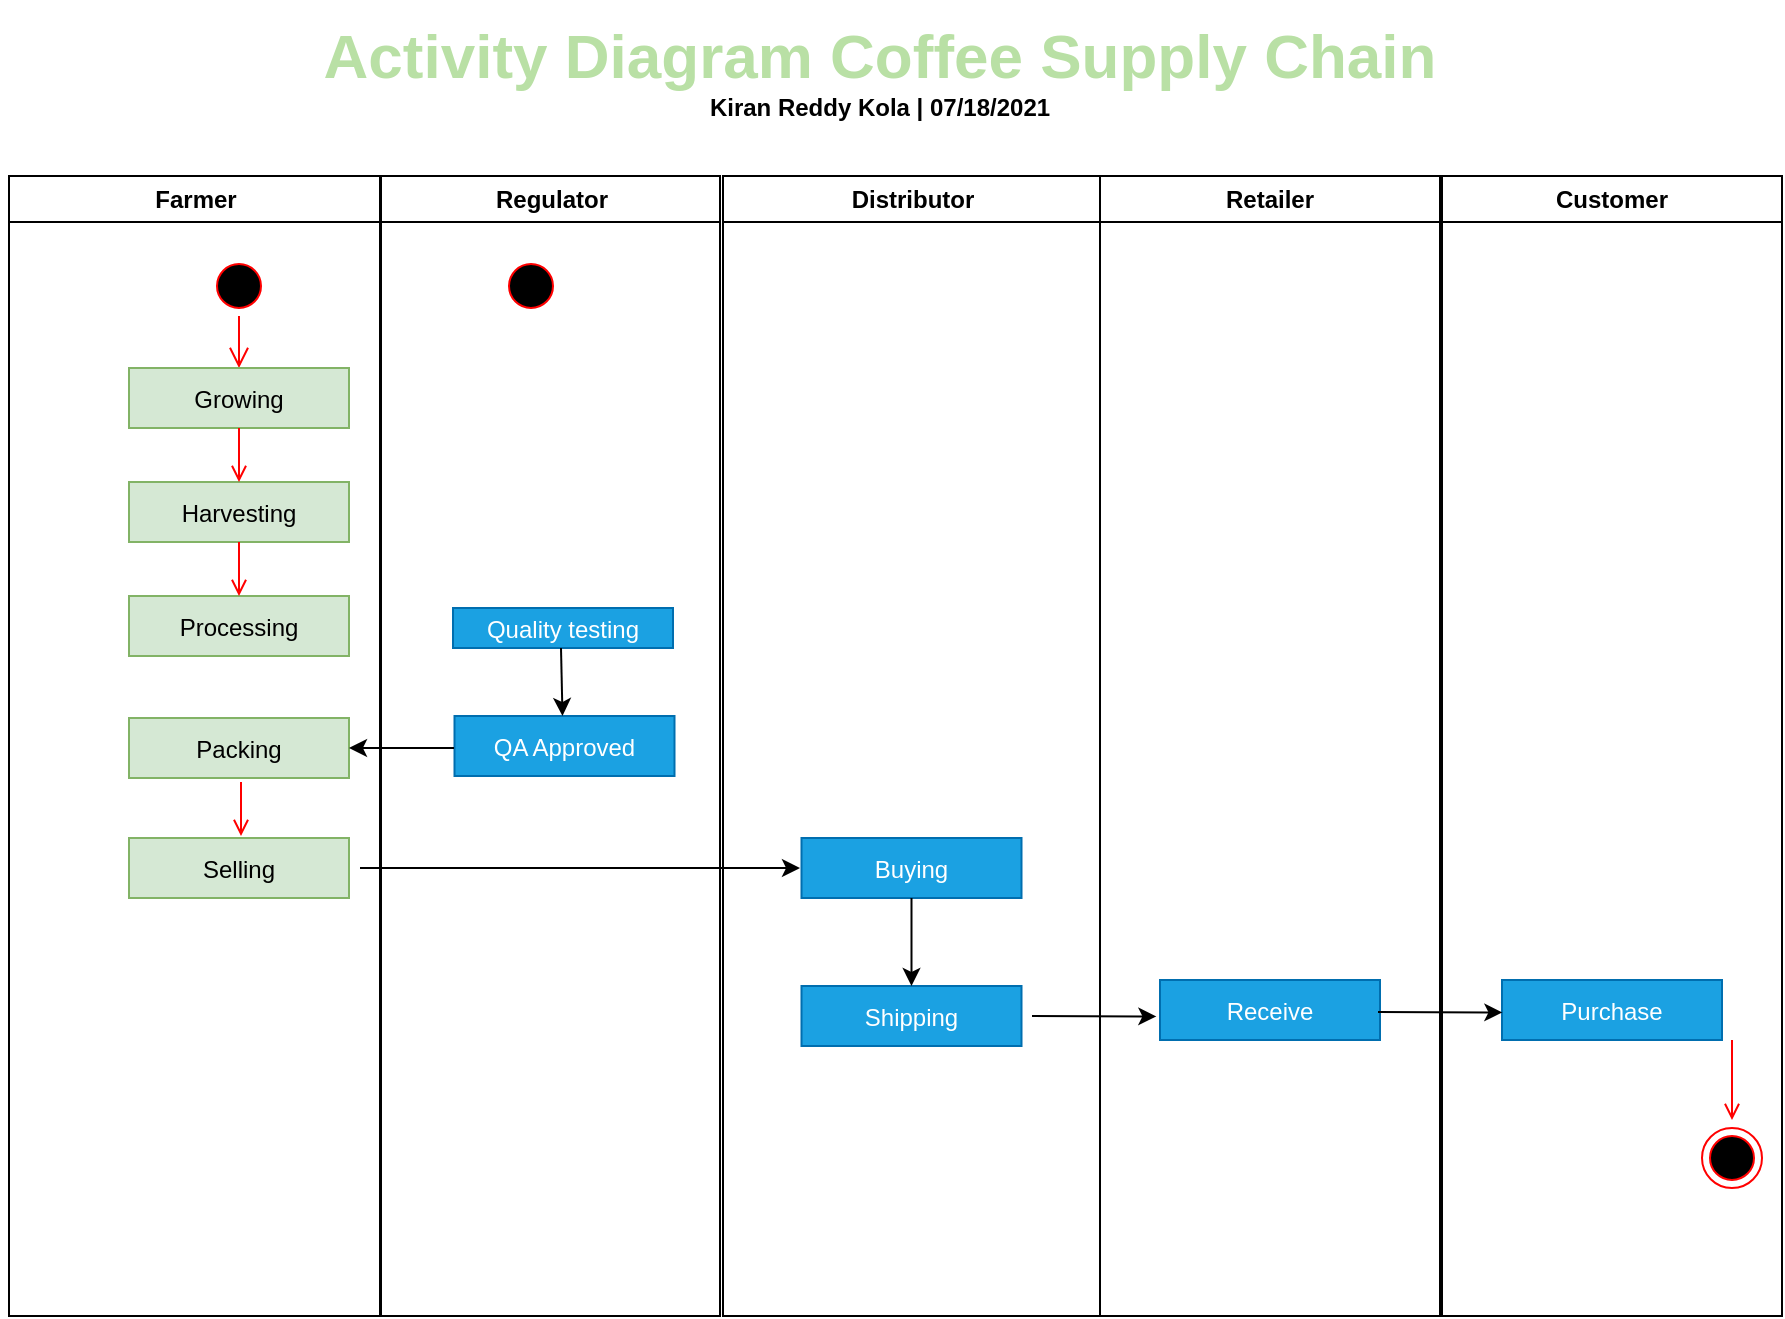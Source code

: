 <mxfile version="14.9.0" type="device"><diagram name="Page-1" id="e7e014a7-5840-1c2e-5031-d8a46d1fe8dd"><mxGraphModel dx="1038" dy="579" grid="1" gridSize="10" guides="1" tooltips="1" connect="1" arrows="1" fold="1" page="1" pageScale="1" pageWidth="1169" pageHeight="826" background="none" math="0" shadow="0"><root><mxCell id="0"/><mxCell id="1" parent="0"/><mxCell id="2" value="Farmer" style="swimlane;whiteSpace=wrap;startSize=23;" parent="1" vertex="1"><mxGeometry x="164.5" y="128" width="185.5" height="570" as="geometry"/></mxCell><mxCell id="5" value="" style="ellipse;shape=startState;fillColor=#000000;strokeColor=#ff0000;" parent="2" vertex="1"><mxGeometry x="100" y="40" width="30" height="30" as="geometry"/></mxCell><mxCell id="6" value="" style="edgeStyle=elbowEdgeStyle;elbow=horizontal;verticalAlign=bottom;endArrow=open;endSize=8;strokeColor=#FF0000;endFill=1;rounded=0" parent="2" source="5" target="7" edge="1"><mxGeometry x="100" y="40" as="geometry"><mxPoint x="115" y="110" as="targetPoint"/></mxGeometry></mxCell><mxCell id="7" value="Growing" style="fillColor=#d5e8d4;strokeColor=#82b366;" parent="2" vertex="1"><mxGeometry x="60" y="96" width="110" height="30" as="geometry"/></mxCell><mxCell id="8" value="Harvesting" style="fillColor=#d5e8d4;strokeColor=#82b366;" parent="2" vertex="1"><mxGeometry x="60" y="153" width="110" height="30" as="geometry"/></mxCell><mxCell id="9" value="" style="endArrow=open;strokeColor=#FF0000;endFill=1;rounded=0" parent="2" source="7" target="8" edge="1"><mxGeometry relative="1" as="geometry"/></mxCell><mxCell id="10" value="Processing" style="fillColor=#d5e8d4;strokeColor=#82b366;" parent="2" vertex="1"><mxGeometry x="60" y="210" width="110" height="30" as="geometry"/></mxCell><mxCell id="11" value="" style="endArrow=open;strokeColor=#FF0000;endFill=1;rounded=0" parent="2" source="8" target="10" edge="1"><mxGeometry relative="1" as="geometry"/></mxCell><mxCell id="b_E2dNX911tvWGJfpwmf-55" value="Selling" style="fillColor=#d5e8d4;strokeColor=#82b366;" parent="2" vertex="1"><mxGeometry x="60" y="331" width="110" height="30" as="geometry"/></mxCell><mxCell id="3" value="Regulator" style="swimlane;whiteSpace=wrap" parent="1" vertex="1"><mxGeometry x="350.5" y="128" width="169.5" height="570" as="geometry"/></mxCell><mxCell id="13" value="" style="ellipse;shape=startState;fillColor=#000000;strokeColor=#ff0000;" parent="3" vertex="1"><mxGeometry x="60" y="40" width="30" height="30" as="geometry"/></mxCell><mxCell id="16" value="Quality testing" style="fillColor=#1ba1e2;strokeColor=#006EAF;fontColor=#ffffff;" parent="3" vertex="1"><mxGeometry x="36" y="216" width="110" height="20" as="geometry"/></mxCell><mxCell id="23" value="no" style="edgeStyle=elbowEdgeStyle;elbow=horizontal;align=left;verticalAlign=top;endArrow=open;endSize=8;strokeColor=#FF0000;endFill=1;rounded=0" parent="3" edge="1"><mxGeometry x="-1" relative="1" as="geometry"><mxPoint x="190.5" y="325" as="targetPoint"/></mxGeometry></mxCell><mxCell id="b_E2dNX911tvWGJfpwmf-57" value="QA Approved" style="fillColor=#1ba1e2;strokeColor=#006EAF;fontColor=#ffffff;" parent="3" vertex="1"><mxGeometry x="36.75" y="270" width="110" height="30" as="geometry"/></mxCell><mxCell id="b_E2dNX911tvWGJfpwmf-60" value="" style="endArrow=classic;html=1;entryX=0.5;entryY=0;entryDx=0;entryDy=0;exitX=0.5;exitY=1;exitDx=0;exitDy=0;" parent="3" edge="1"><mxGeometry width="50" height="50" relative="1" as="geometry"><mxPoint x="90" y="236" as="sourcePoint"/><mxPoint x="90.75" y="270" as="targetPoint"/></mxGeometry></mxCell><mxCell id="4" value="Distributor" style="swimlane;whiteSpace=wrap" parent="1" vertex="1"><mxGeometry x="521.5" y="128" width="188.5" height="570" as="geometry"/></mxCell><mxCell id="b_E2dNX911tvWGJfpwmf-61" value="Buying" style="fillColor=#1ba1e2;strokeColor=#006EAF;fontColor=#ffffff;" parent="4" vertex="1"><mxGeometry x="39.25" y="331" width="110" height="30" as="geometry"/></mxCell><mxCell id="b_E2dNX911tvWGJfpwmf-63" value="Shipping" style="fillColor=#1ba1e2;strokeColor=#006EAF;fontColor=#ffffff;" parent="4" vertex="1"><mxGeometry x="39.25" y="405" width="110" height="30" as="geometry"/></mxCell><mxCell id="b_E2dNX911tvWGJfpwmf-64" value="" style="endArrow=classic;html=1;entryX=0.5;entryY=0;entryDx=0;entryDy=0;" parent="4" source="b_E2dNX911tvWGJfpwmf-61" target="b_E2dNX911tvWGJfpwmf-63" edge="1"><mxGeometry width="50" height="50" relative="1" as="geometry"><mxPoint x="18.5" y="202" as="sourcePoint"/><mxPoint x="68.5" y="152" as="targetPoint"/></mxGeometry></mxCell><mxCell id="b_E2dNX911tvWGJfpwmf-43" value="&lt;b&gt;&lt;font style=&quot;font-size: 31px&quot; color=&quot;#b9e0a5&quot;&gt;Activity Diagram&amp;nbsp;Coffee Supply Chain&lt;/font&gt;&lt;br&gt;Kiran Reddy Kola | 07/18/2021&lt;/b&gt;" style="text;html=1;strokeColor=none;fillColor=none;align=center;verticalAlign=middle;whiteSpace=wrap;rounded=0;" parent="1" vertex="1"><mxGeometry x="160" y="40" width="880" height="70" as="geometry"/></mxCell><mxCell id="b_E2dNX911tvWGJfpwmf-44" value="Retailer" style="swimlane;whiteSpace=wrap" parent="1" vertex="1"><mxGeometry x="710" y="128" width="170" height="570" as="geometry"/></mxCell><mxCell id="b_E2dNX911tvWGJfpwmf-65" value="Receive" style="fillColor=#1ba1e2;strokeColor=#006EAF;fontColor=#ffffff;" parent="b_E2dNX911tvWGJfpwmf-44" vertex="1"><mxGeometry x="30" y="402" width="110" height="30" as="geometry"/></mxCell><mxCell id="b_E2dNX911tvWGJfpwmf-50" value="Customer" style="swimlane;whiteSpace=wrap;startSize=23;" parent="1" vertex="1"><mxGeometry x="881" y="128" width="170" height="570" as="geometry"/></mxCell><mxCell id="b_E2dNX911tvWGJfpwmf-52" value="" style="ellipse;shape=endState;fillColor=#000000;strokeColor=#ff0000" parent="b_E2dNX911tvWGJfpwmf-50" vertex="1"><mxGeometry x="130" y="476" width="30" height="30" as="geometry"/></mxCell><mxCell id="b_E2dNX911tvWGJfpwmf-53" value="" style="endArrow=open;strokeColor=#FF0000;endFill=1;rounded=0" parent="b_E2dNX911tvWGJfpwmf-50" edge="1"><mxGeometry relative="1" as="geometry"><mxPoint x="145" y="432" as="sourcePoint"/><mxPoint x="145" y="472" as="targetPoint"/></mxGeometry></mxCell><mxCell id="b_E2dNX911tvWGJfpwmf-66" value="Purchase" style="fillColor=#1ba1e2;strokeColor=#006EAF;fontColor=#ffffff;" parent="b_E2dNX911tvWGJfpwmf-50" vertex="1"><mxGeometry x="30" y="402" width="110" height="30" as="geometry"/></mxCell><mxCell id="b_E2dNX911tvWGJfpwmf-54" value="Packing" style="fillColor=#d5e8d4;strokeColor=#82b366;" parent="1" vertex="1"><mxGeometry x="224.5" y="399" width="110" height="30" as="geometry"/></mxCell><mxCell id="b_E2dNX911tvWGJfpwmf-56" value="" style="endArrow=open;strokeColor=#FF0000;endFill=1;rounded=0" parent="1" edge="1"><mxGeometry relative="1" as="geometry"><mxPoint x="280.5" y="431" as="sourcePoint"/><mxPoint x="280.5" y="458" as="targetPoint"/></mxGeometry></mxCell><mxCell id="b_E2dNX911tvWGJfpwmf-59" value="" style="endArrow=classic;html=1;entryX=1;entryY=0.5;entryDx=0;entryDy=0;" parent="1" target="b_E2dNX911tvWGJfpwmf-54" edge="1"><mxGeometry width="50" height="50" relative="1" as="geometry"><mxPoint x="387" y="414" as="sourcePoint"/><mxPoint x="590" y="280" as="targetPoint"/></mxGeometry></mxCell><mxCell id="b_E2dNX911tvWGJfpwmf-62" value="" style="endArrow=classic;html=1;" parent="1" edge="1"><mxGeometry width="50" height="50" relative="1" as="geometry"><mxPoint x="340" y="474" as="sourcePoint"/><mxPoint x="560" y="474" as="targetPoint"/><Array as="points"/></mxGeometry></mxCell><mxCell id="b_E2dNX911tvWGJfpwmf-67" value="" style="endArrow=classic;html=1;entryX=-0.062;entryY=0.607;entryDx=0;entryDy=0;entryPerimeter=0;" parent="1" edge="1"><mxGeometry width="50" height="50" relative="1" as="geometry"><mxPoint x="676" y="548" as="sourcePoint"/><mxPoint x="738.18" y="548.21" as="targetPoint"/></mxGeometry></mxCell><mxCell id="b_E2dNX911tvWGJfpwmf-69" value="" style="endArrow=classic;html=1;entryX=-0.062;entryY=0.607;entryDx=0;entryDy=0;entryPerimeter=0;" parent="1" edge="1"><mxGeometry width="50" height="50" relative="1" as="geometry"><mxPoint x="849" y="546" as="sourcePoint"/><mxPoint x="911.18" y="546.21" as="targetPoint"/></mxGeometry></mxCell></root></mxGraphModel></diagram></mxfile>